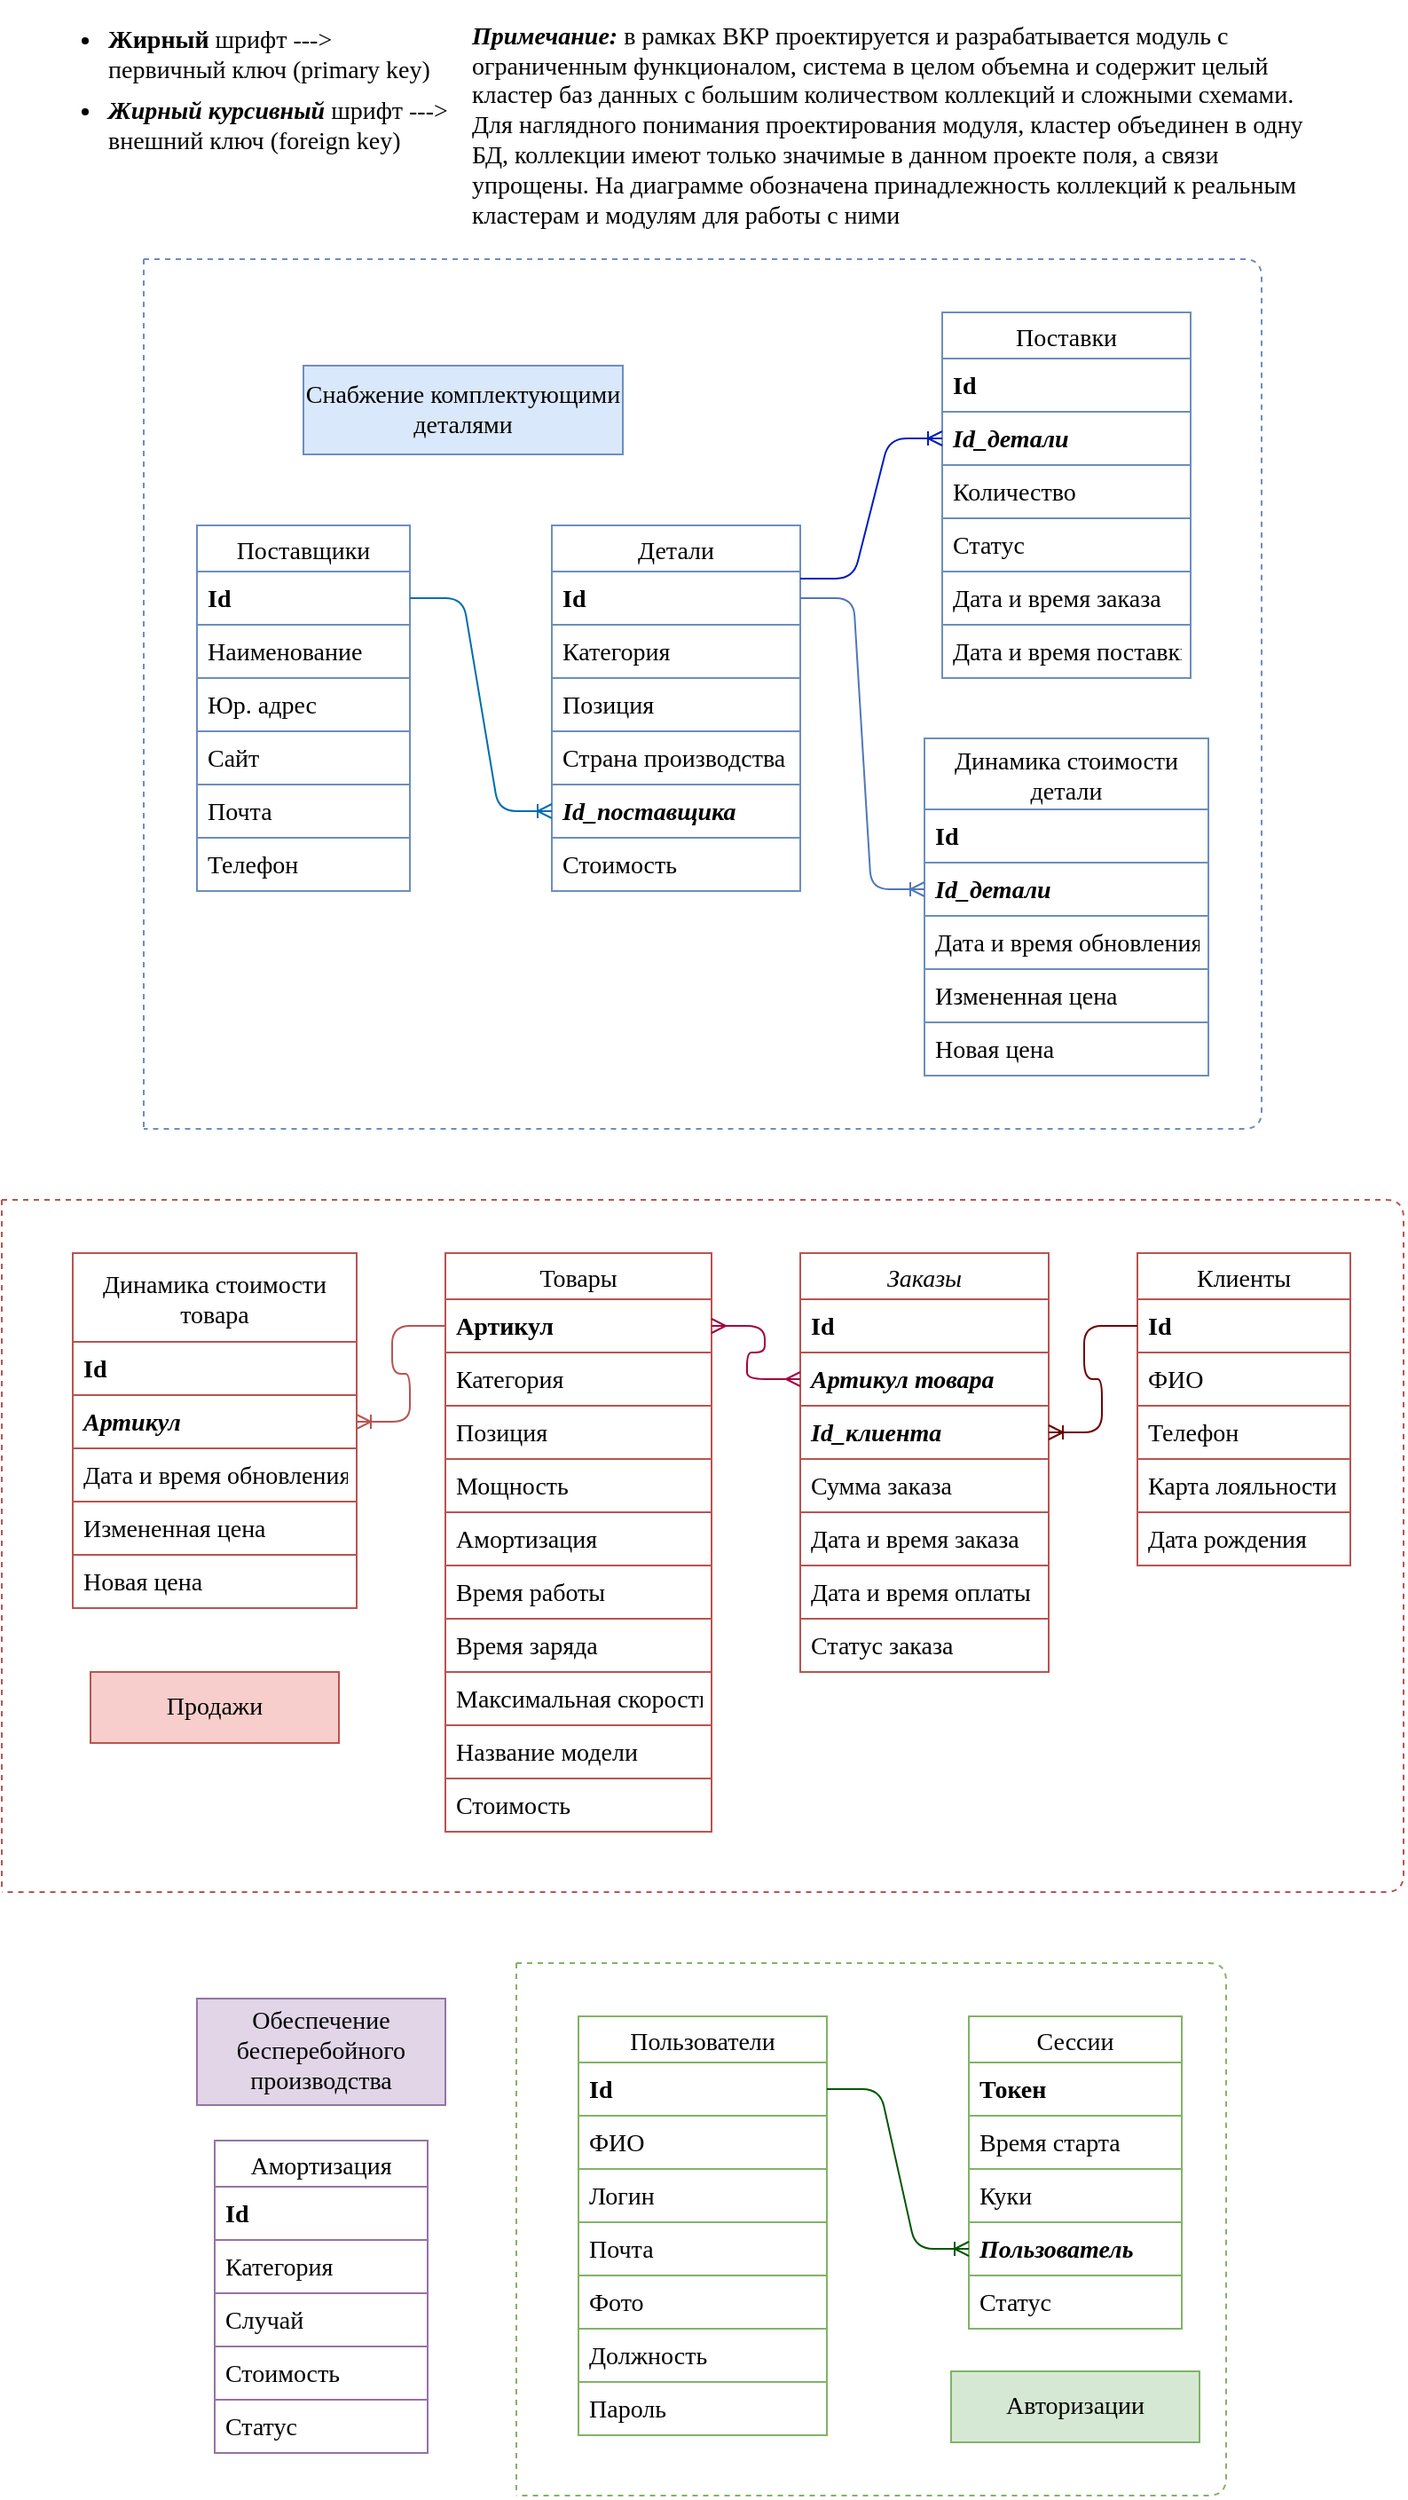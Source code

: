 <mxfile version="14.6.3" type="device"><diagram id="ulGkkuUPSYnQXJD4fXL6" name="Page-1"><mxGraphModel dx="2826" dy="2307" grid="1" gridSize="10" guides="1" tooltips="1" connect="1" arrows="1" fold="1" page="1" pageScale="1" pageWidth="827" pageHeight="1169" math="0" shadow="0"><root><mxCell id="0"/><mxCell id="1" parent="0"/><mxCell id="og6oJIIfs0MWU6UCFu6k-1" value="Детали" style="swimlane;fontStyle=0;childLayout=stackLayout;horizontal=1;startSize=26;horizontalStack=0;resizeParent=1;resizeParentMax=0;resizeLast=0;collapsible=1;marginBottom=0;align=center;fontSize=14;strokeColor=#6c8ebf;fillColor=none;fontFamily=Times New Roman;" vertex="1" parent="1"><mxGeometry x="240" y="150" width="140" height="206" as="geometry"/></mxCell><mxCell id="og6oJIIfs0MWU6UCFu6k-2" value="Id" style="text;strokeColor=#6c8ebf;spacingLeft=4;spacingRight=4;overflow=hidden;rotatable=0;points=[[0,0.5],[1,0.5]];portConstraint=eastwest;fontSize=14;fontStyle=1;fontFamily=Times New Roman;" vertex="1" parent="og6oJIIfs0MWU6UCFu6k-1"><mxGeometry y="26" width="140" height="30" as="geometry"/></mxCell><mxCell id="og6oJIIfs0MWU6UCFu6k-3" value="Категория" style="text;strokeColor=#6c8ebf;spacingLeft=4;spacingRight=4;overflow=hidden;rotatable=0;points=[[0,0.5],[1,0.5]];portConstraint=eastwest;fontSize=14;fontFamily=Times New Roman;" vertex="1" parent="og6oJIIfs0MWU6UCFu6k-1"><mxGeometry y="56" width="140" height="30" as="geometry"/></mxCell><mxCell id="og6oJIIfs0MWU6UCFu6k-5" value="Позиция" style="text;strokeColor=#6c8ebf;spacingLeft=4;spacingRight=4;overflow=hidden;rotatable=0;points=[[0,0.5],[1,0.5]];portConstraint=eastwest;fontSize=14;fontFamily=Times New Roman;" vertex="1" parent="og6oJIIfs0MWU6UCFu6k-1"><mxGeometry y="86" width="140" height="30" as="geometry"/></mxCell><mxCell id="og6oJIIfs0MWU6UCFu6k-6" value="Страна производства" style="text;strokeColor=#6c8ebf;spacingLeft=4;spacingRight=4;overflow=hidden;rotatable=0;points=[[0,0.5],[1,0.5]];portConstraint=eastwest;fontSize=14;fontFamily=Times New Roman;" vertex="1" parent="og6oJIIfs0MWU6UCFu6k-1"><mxGeometry y="116" width="140" height="30" as="geometry"/></mxCell><mxCell id="og6oJIIfs0MWU6UCFu6k-4" value="Id_поставщика" style="text;strokeColor=#6c8ebf;spacingLeft=4;spacingRight=4;overflow=hidden;rotatable=0;points=[[0,0.5],[1,0.5]];portConstraint=eastwest;fontSize=14;fontStyle=3;fontFamily=Times New Roman;" vertex="1" parent="og6oJIIfs0MWU6UCFu6k-1"><mxGeometry y="146" width="140" height="30" as="geometry"/></mxCell><mxCell id="og6oJIIfs0MWU6UCFu6k-7" value="Стоимость" style="text;strokeColor=#6c8ebf;spacingLeft=4;spacingRight=4;overflow=hidden;rotatable=0;points=[[0,0.5],[1,0.5]];portConstraint=eastwest;fontSize=14;fontFamily=Times New Roman;" vertex="1" parent="og6oJIIfs0MWU6UCFu6k-1"><mxGeometry y="176" width="140" height="30" as="geometry"/></mxCell><mxCell id="og6oJIIfs0MWU6UCFu6k-8" value="Поставщики" style="swimlane;fontStyle=0;childLayout=stackLayout;horizontal=1;startSize=26;horizontalStack=0;resizeParent=1;resizeParentMax=0;resizeLast=0;collapsible=1;marginBottom=0;align=center;fontSize=14;strokeColor=#6c8ebf;fillColor=none;fontFamily=Times New Roman;" vertex="1" parent="1"><mxGeometry x="40" y="150" width="120" height="206" as="geometry"/></mxCell><mxCell id="og6oJIIfs0MWU6UCFu6k-9" value="Id" style="text;strokeColor=#6c8ebf;spacingLeft=4;spacingRight=4;overflow=hidden;rotatable=0;points=[[0,0.5],[1,0.5]];portConstraint=eastwest;fontSize=14;fontStyle=1;fontFamily=Times New Roman;" vertex="1" parent="og6oJIIfs0MWU6UCFu6k-8"><mxGeometry y="26" width="120" height="30" as="geometry"/></mxCell><mxCell id="og6oJIIfs0MWU6UCFu6k-10" value="Наименование" style="text;strokeColor=#6c8ebf;spacingLeft=4;spacingRight=4;overflow=hidden;rotatable=0;points=[[0,0.5],[1,0.5]];portConstraint=eastwest;fontSize=14;fontFamily=Times New Roman;" vertex="1" parent="og6oJIIfs0MWU6UCFu6k-8"><mxGeometry y="56" width="120" height="30" as="geometry"/></mxCell><mxCell id="og6oJIIfs0MWU6UCFu6k-11" value="Юр. адрес" style="text;strokeColor=#6c8ebf;spacingLeft=4;spacingRight=4;overflow=hidden;rotatable=0;points=[[0,0.5],[1,0.5]];portConstraint=eastwest;fontSize=14;fontFamily=Times New Roman;" vertex="1" parent="og6oJIIfs0MWU6UCFu6k-8"><mxGeometry y="86" width="120" height="30" as="geometry"/></mxCell><mxCell id="og6oJIIfs0MWU6UCFu6k-12" value="Сайт" style="text;strokeColor=#6c8ebf;spacingLeft=4;spacingRight=4;overflow=hidden;rotatable=0;points=[[0,0.5],[1,0.5]];portConstraint=eastwest;fontSize=14;fontFamily=Times New Roman;" vertex="1" parent="og6oJIIfs0MWU6UCFu6k-8"><mxGeometry y="116" width="120" height="30" as="geometry"/></mxCell><mxCell id="og6oJIIfs0MWU6UCFu6k-13" value="Почта" style="text;strokeColor=#6c8ebf;spacingLeft=4;spacingRight=4;overflow=hidden;rotatable=0;points=[[0,0.5],[1,0.5]];portConstraint=eastwest;fontSize=14;fontFamily=Times New Roman;" vertex="1" parent="og6oJIIfs0MWU6UCFu6k-8"><mxGeometry y="146" width="120" height="30" as="geometry"/></mxCell><mxCell id="og6oJIIfs0MWU6UCFu6k-14" value="Телефон" style="text;strokeColor=#6c8ebf;spacingLeft=4;spacingRight=4;overflow=hidden;rotatable=0;points=[[0,0.5],[1,0.5]];portConstraint=eastwest;fontSize=14;fontFamily=Times New Roman;" vertex="1" parent="og6oJIIfs0MWU6UCFu6k-8"><mxGeometry y="176" width="120" height="30" as="geometry"/></mxCell><mxCell id="og6oJIIfs0MWU6UCFu6k-16" value="Поставки" style="swimlane;fontStyle=0;childLayout=stackLayout;horizontal=1;startSize=26;horizontalStack=0;resizeParent=1;resizeParentMax=0;resizeLast=0;collapsible=1;marginBottom=0;align=center;fontSize=14;strokeColor=#6c8ebf;fillColor=none;fontFamily=Times New Roman;" vertex="1" parent="1"><mxGeometry x="460" y="30" width="140" height="206" as="geometry"/></mxCell><mxCell id="og6oJIIfs0MWU6UCFu6k-17" value="Id" style="text;strokeColor=#6c8ebf;spacingLeft=4;spacingRight=4;overflow=hidden;rotatable=0;points=[[0,0.5],[1,0.5]];portConstraint=eastwest;fontSize=14;fontStyle=1;fontFamily=Times New Roman;" vertex="1" parent="og6oJIIfs0MWU6UCFu6k-16"><mxGeometry y="26" width="140" height="30" as="geometry"/></mxCell><mxCell id="og6oJIIfs0MWU6UCFu6k-18" value="Id_детали" style="text;strokeColor=#6c8ebf;spacingLeft=4;spacingRight=4;overflow=hidden;rotatable=0;points=[[0,0.5],[1,0.5]];portConstraint=eastwest;fontSize=14;fontStyle=3;fontFamily=Times New Roman;" vertex="1" parent="og6oJIIfs0MWU6UCFu6k-16"><mxGeometry y="56" width="140" height="30" as="geometry"/></mxCell><mxCell id="og6oJIIfs0MWU6UCFu6k-19" value="Количество" style="text;strokeColor=#6c8ebf;spacingLeft=4;spacingRight=4;overflow=hidden;rotatable=0;points=[[0,0.5],[1,0.5]];portConstraint=eastwest;fontSize=14;fontFamily=Times New Roman;" vertex="1" parent="og6oJIIfs0MWU6UCFu6k-16"><mxGeometry y="86" width="140" height="30" as="geometry"/></mxCell><mxCell id="og6oJIIfs0MWU6UCFu6k-20" value="Статус" style="text;strokeColor=#6c8ebf;spacingLeft=4;spacingRight=4;overflow=hidden;rotatable=0;points=[[0,0.5],[1,0.5]];portConstraint=eastwest;fontSize=14;fontFamily=Times New Roman;" vertex="1" parent="og6oJIIfs0MWU6UCFu6k-16"><mxGeometry y="116" width="140" height="30" as="geometry"/></mxCell><mxCell id="og6oJIIfs0MWU6UCFu6k-21" value="Дата и время заказа" style="text;strokeColor=#6c8ebf;spacingLeft=4;spacingRight=4;overflow=hidden;rotatable=0;points=[[0,0.5],[1,0.5]];portConstraint=eastwest;fontSize=14;fontFamily=Times New Roman;" vertex="1" parent="og6oJIIfs0MWU6UCFu6k-16"><mxGeometry y="146" width="140" height="30" as="geometry"/></mxCell><mxCell id="og6oJIIfs0MWU6UCFu6k-22" value="Дата и время поставки&#10;" style="text;strokeColor=#6c8ebf;spacingLeft=4;spacingRight=4;overflow=hidden;rotatable=0;points=[[0,0.5],[1,0.5]];portConstraint=eastwest;fontSize=14;fontFamily=Times New Roman;" vertex="1" parent="og6oJIIfs0MWU6UCFu6k-16"><mxGeometry y="176" width="140" height="30" as="geometry"/></mxCell><mxCell id="og6oJIIfs0MWU6UCFu6k-23" value="Клиенты" style="swimlane;fontStyle=0;childLayout=stackLayout;horizontal=1;startSize=26;horizontalStack=0;resizeParent=1;resizeParentMax=0;resizeLast=0;collapsible=1;marginBottom=0;align=center;fontSize=14;fillColor=none;strokeColor=#B85450;fontFamily=Times New Roman;" vertex="1" parent="1"><mxGeometry x="570" y="560" width="120" height="176" as="geometry"/></mxCell><mxCell id="og6oJIIfs0MWU6UCFu6k-24" value="Id" style="text;spacingLeft=4;spacingRight=4;overflow=hidden;rotatable=0;points=[[0,0.5],[1,0.5]];portConstraint=eastwest;fontSize=14;fontStyle=1;strokeColor=#B85450;fontFamily=Times New Roman;" vertex="1" parent="og6oJIIfs0MWU6UCFu6k-23"><mxGeometry y="26" width="120" height="30" as="geometry"/></mxCell><mxCell id="og6oJIIfs0MWU6UCFu6k-25" value="ФИО" style="text;spacingLeft=4;spacingRight=4;overflow=hidden;rotatable=0;points=[[0,0.5],[1,0.5]];portConstraint=eastwest;fontSize=14;strokeColor=#B85450;fontFamily=Times New Roman;" vertex="1" parent="og6oJIIfs0MWU6UCFu6k-23"><mxGeometry y="56" width="120" height="30" as="geometry"/></mxCell><mxCell id="og6oJIIfs0MWU6UCFu6k-26" value="Телефон" style="text;spacingLeft=4;spacingRight=4;overflow=hidden;rotatable=0;points=[[0,0.5],[1,0.5]];portConstraint=eastwest;fontSize=14;strokeColor=#B85450;fontFamily=Times New Roman;" vertex="1" parent="og6oJIIfs0MWU6UCFu6k-23"><mxGeometry y="86" width="120" height="30" as="geometry"/></mxCell><mxCell id="og6oJIIfs0MWU6UCFu6k-27" value="Карта лояльности" style="text;spacingLeft=4;spacingRight=4;overflow=hidden;rotatable=0;points=[[0,0.5],[1,0.5]];portConstraint=eastwest;fontSize=14;strokeColor=#B85450;fontFamily=Times New Roman;" vertex="1" parent="og6oJIIfs0MWU6UCFu6k-23"><mxGeometry y="116" width="120" height="30" as="geometry"/></mxCell><mxCell id="og6oJIIfs0MWU6UCFu6k-28" value="Дата рождения" style="text;spacingLeft=4;spacingRight=4;overflow=hidden;rotatable=0;points=[[0,0.5],[1,0.5]];portConstraint=eastwest;fontSize=14;strokeColor=#B85450;fontFamily=Times New Roman;" vertex="1" parent="og6oJIIfs0MWU6UCFu6k-23"><mxGeometry y="146" width="120" height="30" as="geometry"/></mxCell><mxCell id="og6oJIIfs0MWU6UCFu6k-30" value="Товары" style="swimlane;fontStyle=0;childLayout=stackLayout;horizontal=1;startSize=26;horizontalStack=0;resizeParent=1;resizeParentMax=0;resizeLast=0;collapsible=1;marginBottom=0;align=center;fontSize=14;fillColor=none;strokeColor=#B85450;fontFamily=Times New Roman;" vertex="1" parent="1"><mxGeometry x="180" y="560" width="150" height="326" as="geometry"/></mxCell><mxCell id="og6oJIIfs0MWU6UCFu6k-31" value="Артикул" style="text;spacingLeft=4;spacingRight=4;overflow=hidden;rotatable=0;points=[[0,0.5],[1,0.5]];portConstraint=eastwest;fontSize=14;fontStyle=1;strokeColor=#B85450;fontFamily=Times New Roman;" vertex="1" parent="og6oJIIfs0MWU6UCFu6k-30"><mxGeometry y="26" width="150" height="30" as="geometry"/></mxCell><mxCell id="og6oJIIfs0MWU6UCFu6k-32" value="Категория" style="text;spacingLeft=4;spacingRight=4;overflow=hidden;rotatable=0;points=[[0,0.5],[1,0.5]];portConstraint=eastwest;fontSize=14;strokeColor=#B85450;fontFamily=Times New Roman;" vertex="1" parent="og6oJIIfs0MWU6UCFu6k-30"><mxGeometry y="56" width="150" height="30" as="geometry"/></mxCell><mxCell id="og6oJIIfs0MWU6UCFu6k-33" value="Позиция" style="text;spacingLeft=4;spacingRight=4;overflow=hidden;rotatable=0;points=[[0,0.5],[1,0.5]];portConstraint=eastwest;fontSize=14;strokeColor=#B85450;fontFamily=Times New Roman;" vertex="1" parent="og6oJIIfs0MWU6UCFu6k-30"><mxGeometry y="86" width="150" height="30" as="geometry"/></mxCell><mxCell id="og6oJIIfs0MWU6UCFu6k-34" value="Мощность" style="text;spacingLeft=4;spacingRight=4;overflow=hidden;rotatable=0;points=[[0,0.5],[1,0.5]];portConstraint=eastwest;fontSize=14;strokeColor=#B85450;fontFamily=Times New Roman;" vertex="1" parent="og6oJIIfs0MWU6UCFu6k-30"><mxGeometry y="116" width="150" height="30" as="geometry"/></mxCell><mxCell id="og6oJIIfs0MWU6UCFu6k-35" value="Амортизация" style="text;spacingLeft=4;spacingRight=4;overflow=hidden;rotatable=0;points=[[0,0.5],[1,0.5]];portConstraint=eastwest;fontSize=14;strokeColor=#B85450;fontFamily=Times New Roman;" vertex="1" parent="og6oJIIfs0MWU6UCFu6k-30"><mxGeometry y="146" width="150" height="30" as="geometry"/></mxCell><mxCell id="og6oJIIfs0MWU6UCFu6k-36" value="Время работы " style="text;spacingLeft=4;spacingRight=4;overflow=hidden;rotatable=0;points=[[0,0.5],[1,0.5]];portConstraint=eastwest;fontSize=14;strokeColor=#B85450;fontFamily=Times New Roman;" vertex="1" parent="og6oJIIfs0MWU6UCFu6k-30"><mxGeometry y="176" width="150" height="30" as="geometry"/></mxCell><mxCell id="og6oJIIfs0MWU6UCFu6k-44" value="Время заряда" style="text;spacingLeft=4;spacingRight=4;overflow=hidden;rotatable=0;points=[[0,0.5],[1,0.5]];portConstraint=eastwest;fontSize=14;strokeColor=#B85450;fontFamily=Times New Roman;" vertex="1" parent="og6oJIIfs0MWU6UCFu6k-30"><mxGeometry y="206" width="150" height="30" as="geometry"/></mxCell><mxCell id="og6oJIIfs0MWU6UCFu6k-46" value="Максимальная скорость" style="text;spacingLeft=4;spacingRight=4;overflow=hidden;rotatable=0;points=[[0,0.5],[1,0.5]];portConstraint=eastwest;fontSize=14;strokeColor=#B85450;fontFamily=Times New Roman;" vertex="1" parent="og6oJIIfs0MWU6UCFu6k-30"><mxGeometry y="236" width="150" height="30" as="geometry"/></mxCell><mxCell id="og6oJIIfs0MWU6UCFu6k-45" value="Название модели" style="text;spacingLeft=4;spacingRight=4;overflow=hidden;rotatable=0;points=[[0,0.5],[1,0.5]];portConstraint=eastwest;fontSize=14;strokeColor=#B85450;fontFamily=Times New Roman;" vertex="1" parent="og6oJIIfs0MWU6UCFu6k-30"><mxGeometry y="266" width="150" height="30" as="geometry"/></mxCell><mxCell id="og6oJIIfs0MWU6UCFu6k-47" value="Стоимость" style="text;spacingLeft=4;spacingRight=4;overflow=hidden;rotatable=0;points=[[0,0.5],[1,0.5]];portConstraint=eastwest;fontSize=14;strokeColor=#B85450;fontFamily=Times New Roman;" vertex="1" parent="og6oJIIfs0MWU6UCFu6k-30"><mxGeometry y="296" width="150" height="30" as="geometry"/></mxCell><mxCell id="og6oJIIfs0MWU6UCFu6k-37" value="Заказы" style="swimlane;fontStyle=2;childLayout=stackLayout;horizontal=1;startSize=26;horizontalStack=0;resizeParent=1;resizeParentMax=0;resizeLast=0;collapsible=1;marginBottom=0;align=center;fontSize=14;fillColor=none;strokeColor=#B85450;fontFamily=Times New Roman;" vertex="1" parent="1"><mxGeometry x="380" y="560" width="140" height="236" as="geometry"/></mxCell><mxCell id="og6oJIIfs0MWU6UCFu6k-38" value="Id" style="text;spacingLeft=4;spacingRight=4;overflow=hidden;rotatable=0;points=[[0,0.5],[1,0.5]];portConstraint=eastwest;fontSize=14;fontStyle=1;strokeColor=#B85450;fontFamily=Times New Roman;" vertex="1" parent="og6oJIIfs0MWU6UCFu6k-37"><mxGeometry y="26" width="140" height="30" as="geometry"/></mxCell><mxCell id="og6oJIIfs0MWU6UCFu6k-39" value="Артикул товара" style="text;spacingLeft=4;spacingRight=4;overflow=hidden;rotatable=0;points=[[0,0.5],[1,0.5]];portConstraint=eastwest;fontSize=14;fontStyle=3;strokeColor=#B85450;fontFamily=Times New Roman;" vertex="1" parent="og6oJIIfs0MWU6UCFu6k-37"><mxGeometry y="56" width="140" height="30" as="geometry"/></mxCell><mxCell id="og6oJIIfs0MWU6UCFu6k-40" value="Id_клиента" style="text;spacingLeft=4;spacingRight=4;overflow=hidden;rotatable=0;points=[[0,0.5],[1,0.5]];portConstraint=eastwest;fontSize=14;fontStyle=3;strokeColor=#B85450;fontFamily=Times New Roman;" vertex="1" parent="og6oJIIfs0MWU6UCFu6k-37"><mxGeometry y="86" width="140" height="30" as="geometry"/></mxCell><mxCell id="og6oJIIfs0MWU6UCFu6k-48" value="Сумма заказа" style="text;spacingLeft=4;spacingRight=4;overflow=hidden;rotatable=0;points=[[0,0.5],[1,0.5]];portConstraint=eastwest;fontSize=14;strokeColor=#B85450;fontFamily=Times New Roman;" vertex="1" parent="og6oJIIfs0MWU6UCFu6k-37"><mxGeometry y="116" width="140" height="30" as="geometry"/></mxCell><mxCell id="og6oJIIfs0MWU6UCFu6k-41" value="Дата и время заказа" style="text;spacingLeft=4;spacingRight=4;overflow=hidden;rotatable=0;points=[[0,0.5],[1,0.5]];portConstraint=eastwest;fontSize=14;strokeColor=#B85450;fontFamily=Times New Roman;" vertex="1" parent="og6oJIIfs0MWU6UCFu6k-37"><mxGeometry y="146" width="140" height="30" as="geometry"/></mxCell><mxCell id="og6oJIIfs0MWU6UCFu6k-42" value="Дата и время оплаты" style="text;spacingLeft=4;spacingRight=4;overflow=hidden;rotatable=0;points=[[0,0.5],[1,0.5]];portConstraint=eastwest;fontSize=14;strokeColor=#B85450;fontFamily=Times New Roman;" vertex="1" parent="og6oJIIfs0MWU6UCFu6k-37"><mxGeometry y="176" width="140" height="30" as="geometry"/></mxCell><mxCell id="og6oJIIfs0MWU6UCFu6k-43" value="Статус заказа&#10;" style="text;spacingLeft=4;spacingRight=4;overflow=hidden;rotatable=0;points=[[0,0.5],[1,0.5]];portConstraint=eastwest;fontSize=14;strokeColor=#B85450;fontFamily=Times New Roman;" vertex="1" parent="og6oJIIfs0MWU6UCFu6k-37"><mxGeometry y="206" width="140" height="30" as="geometry"/></mxCell><mxCell id="og6oJIIfs0MWU6UCFu6k-49" value="Пользователи" style="swimlane;fontStyle=0;childLayout=stackLayout;horizontal=1;startSize=26;horizontalStack=0;resizeParent=1;resizeParentMax=0;resizeLast=0;collapsible=1;marginBottom=0;align=center;fontSize=14;strokeColor=#82b366;fillColor=none;fontFamily=Times New Roman;" vertex="1" parent="1"><mxGeometry x="255" y="990" width="140" height="236" as="geometry"/></mxCell><mxCell id="og6oJIIfs0MWU6UCFu6k-50" value="Id" style="text;strokeColor=#82b366;spacingLeft=4;spacingRight=4;overflow=hidden;rotatable=0;points=[[0,0.5],[1,0.5]];portConstraint=eastwest;fontSize=14;fontStyle=1;fontFamily=Times New Roman;" vertex="1" parent="og6oJIIfs0MWU6UCFu6k-49"><mxGeometry y="26" width="140" height="30" as="geometry"/></mxCell><mxCell id="og6oJIIfs0MWU6UCFu6k-51" value="ФИО" style="text;strokeColor=#82b366;spacingLeft=4;spacingRight=4;overflow=hidden;rotatable=0;points=[[0,0.5],[1,0.5]];portConstraint=eastwest;fontSize=14;fontFamily=Times New Roman;" vertex="1" parent="og6oJIIfs0MWU6UCFu6k-49"><mxGeometry y="56" width="140" height="30" as="geometry"/></mxCell><mxCell id="og6oJIIfs0MWU6UCFu6k-52" value="Логин" style="text;strokeColor=#82b366;spacingLeft=4;spacingRight=4;overflow=hidden;rotatable=0;points=[[0,0.5],[1,0.5]];portConstraint=eastwest;fontSize=14;fontFamily=Times New Roman;" vertex="1" parent="og6oJIIfs0MWU6UCFu6k-49"><mxGeometry y="86" width="140" height="30" as="geometry"/></mxCell><mxCell id="og6oJIIfs0MWU6UCFu6k-70" value="Почта" style="text;strokeColor=#82b366;spacingLeft=4;spacingRight=4;overflow=hidden;rotatable=0;points=[[0,0.5],[1,0.5]];portConstraint=eastwest;fontSize=14;fontFamily=Times New Roman;" vertex="1" parent="og6oJIIfs0MWU6UCFu6k-49"><mxGeometry y="116" width="140" height="30" as="geometry"/></mxCell><mxCell id="og6oJIIfs0MWU6UCFu6k-53" value="Фото" style="text;strokeColor=#82b366;spacingLeft=4;spacingRight=4;overflow=hidden;rotatable=0;points=[[0,0.5],[1,0.5]];portConstraint=eastwest;fontSize=14;fontFamily=Times New Roman;" vertex="1" parent="og6oJIIfs0MWU6UCFu6k-49"><mxGeometry y="146" width="140" height="30" as="geometry"/></mxCell><mxCell id="og6oJIIfs0MWU6UCFu6k-54" value="Должность" style="text;strokeColor=#82b366;spacingLeft=4;spacingRight=4;overflow=hidden;rotatable=0;points=[[0,0.5],[1,0.5]];portConstraint=eastwest;fontSize=14;fontFamily=Times New Roman;" vertex="1" parent="og6oJIIfs0MWU6UCFu6k-49"><mxGeometry y="176" width="140" height="30" as="geometry"/></mxCell><mxCell id="og6oJIIfs0MWU6UCFu6k-55" value="Пароль" style="text;strokeColor=#82b366;spacingLeft=4;spacingRight=4;overflow=hidden;rotatable=0;points=[[0,0.5],[1,0.5]];portConstraint=eastwest;fontSize=14;fontFamily=Times New Roman;" vertex="1" parent="og6oJIIfs0MWU6UCFu6k-49"><mxGeometry y="206" width="140" height="30" as="geometry"/></mxCell><mxCell id="og6oJIIfs0MWU6UCFu6k-56" value="Амортизация" style="swimlane;fontStyle=0;childLayout=stackLayout;horizontal=1;startSize=26;horizontalStack=0;resizeParent=1;resizeParentMax=0;resizeLast=0;collapsible=1;marginBottom=0;align=center;fontSize=14;strokeColor=#9673a6;fillColor=none;fontFamily=Times New Roman;" vertex="1" parent="1"><mxGeometry x="50" y="1060" width="120" height="176" as="geometry"/></mxCell><mxCell id="og6oJIIfs0MWU6UCFu6k-57" value="Id" style="text;strokeColor=#9673a6;spacingLeft=4;spacingRight=4;overflow=hidden;rotatable=0;points=[[0,0.5],[1,0.5]];portConstraint=eastwest;fontSize=14;fontStyle=1;fontFamily=Times New Roman;" vertex="1" parent="og6oJIIfs0MWU6UCFu6k-56"><mxGeometry y="26" width="120" height="30" as="geometry"/></mxCell><mxCell id="og6oJIIfs0MWU6UCFu6k-58" value="Категория" style="text;strokeColor=#9673a6;spacingLeft=4;spacingRight=4;overflow=hidden;rotatable=0;points=[[0,0.5],[1,0.5]];portConstraint=eastwest;fontSize=14;fontFamily=Times New Roman;" vertex="1" parent="og6oJIIfs0MWU6UCFu6k-56"><mxGeometry y="56" width="120" height="30" as="geometry"/></mxCell><mxCell id="og6oJIIfs0MWU6UCFu6k-59" value="Случай" style="text;strokeColor=#9673a6;spacingLeft=4;spacingRight=4;overflow=hidden;rotatable=0;points=[[0,0.5],[1,0.5]];portConstraint=eastwest;fontSize=14;fontFamily=Times New Roman;" vertex="1" parent="og6oJIIfs0MWU6UCFu6k-56"><mxGeometry y="86" width="120" height="30" as="geometry"/></mxCell><mxCell id="og6oJIIfs0MWU6UCFu6k-60" value="Стоимость" style="text;strokeColor=#9673a6;spacingLeft=4;spacingRight=4;overflow=hidden;rotatable=0;points=[[0,0.5],[1,0.5]];portConstraint=eastwest;fontSize=14;fontFamily=Times New Roman;" vertex="1" parent="og6oJIIfs0MWU6UCFu6k-56"><mxGeometry y="116" width="120" height="30" as="geometry"/></mxCell><mxCell id="og6oJIIfs0MWU6UCFu6k-61" value="Статус" style="text;strokeColor=#9673a6;spacingLeft=4;spacingRight=4;overflow=hidden;rotatable=0;points=[[0,0.5],[1,0.5]];portConstraint=eastwest;fontSize=14;fontFamily=Times New Roman;" vertex="1" parent="og6oJIIfs0MWU6UCFu6k-56"><mxGeometry y="146" width="120" height="30" as="geometry"/></mxCell><mxCell id="og6oJIIfs0MWU6UCFu6k-63" value="Сессии" style="swimlane;fontStyle=0;childLayout=stackLayout;horizontal=1;startSize=26;horizontalStack=0;resizeParent=1;resizeParentMax=0;resizeLast=0;collapsible=1;marginBottom=0;align=center;fontSize=14;strokeColor=#82b366;fillColor=none;fontFamily=Times New Roman;" vertex="1" parent="1"><mxGeometry x="475" y="990" width="120" height="176" as="geometry"/></mxCell><mxCell id="og6oJIIfs0MWU6UCFu6k-64" value="Токен" style="text;strokeColor=#82b366;spacingLeft=4;spacingRight=4;overflow=hidden;rotatable=0;points=[[0,0.5],[1,0.5]];portConstraint=eastwest;fontSize=14;fontStyle=1;fontFamily=Times New Roman;" vertex="1" parent="og6oJIIfs0MWU6UCFu6k-63"><mxGeometry y="26" width="120" height="30" as="geometry"/></mxCell><mxCell id="og6oJIIfs0MWU6UCFu6k-65" value="Время старта" style="text;strokeColor=#82b366;spacingLeft=4;spacingRight=4;overflow=hidden;rotatable=0;points=[[0,0.5],[1,0.5]];portConstraint=eastwest;fontSize=14;fontFamily=Times New Roman;" vertex="1" parent="og6oJIIfs0MWU6UCFu6k-63"><mxGeometry y="56" width="120" height="30" as="geometry"/></mxCell><mxCell id="og6oJIIfs0MWU6UCFu6k-66" value="Куки" style="text;strokeColor=#82b366;spacingLeft=4;spacingRight=4;overflow=hidden;rotatable=0;points=[[0,0.5],[1,0.5]];portConstraint=eastwest;fontSize=14;fontFamily=Times New Roman;" vertex="1" parent="og6oJIIfs0MWU6UCFu6k-63"><mxGeometry y="86" width="120" height="30" as="geometry"/></mxCell><mxCell id="og6oJIIfs0MWU6UCFu6k-67" value="Пользователь" style="text;strokeColor=#82b366;spacingLeft=4;spacingRight=4;overflow=hidden;rotatable=0;points=[[0,0.5],[1,0.5]];portConstraint=eastwest;fontSize=14;fontStyle=3;fontFamily=Times New Roman;" vertex="1" parent="og6oJIIfs0MWU6UCFu6k-63"><mxGeometry y="116" width="120" height="30" as="geometry"/></mxCell><mxCell id="og6oJIIfs0MWU6UCFu6k-68" value="Статус" style="text;strokeColor=#82b366;spacingLeft=4;spacingRight=4;overflow=hidden;rotatable=0;points=[[0,0.5],[1,0.5]];portConstraint=eastwest;fontSize=14;fontFamily=Times New Roman;" vertex="1" parent="og6oJIIfs0MWU6UCFu6k-63"><mxGeometry y="146" width="120" height="30" as="geometry"/></mxCell><mxCell id="og6oJIIfs0MWU6UCFu6k-71" value="&lt;ul style=&quot;font-size: 14px;&quot;&gt;&lt;li style=&quot;font-size: 14px;&quot;&gt;&lt;b style=&quot;font-size: 14px;&quot;&gt;Жирный &lt;/b&gt;шрифт ---&amp;gt; первичный ключ (primary key)&lt;/li&gt;&lt;/ul&gt;" style="text;html=1;strokeColor=none;fillColor=none;align=left;verticalAlign=middle;whiteSpace=wrap;rounded=0;fontFamily=Times New Roman;fontSize=14;" vertex="1" parent="1"><mxGeometry x="-52.5" y="-140" width="225" height="50" as="geometry"/></mxCell><mxCell id="og6oJIIfs0MWU6UCFu6k-74" value="&lt;ul style=&quot;font-size: 14px;&quot;&gt;&lt;li style=&quot;font-size: 14px;&quot;&gt;&lt;b style=&quot;font-size: 14px;&quot;&gt;&lt;i style=&quot;font-size: 14px;&quot;&gt;Жирный курсивный &lt;/i&gt;&lt;/b&gt;шрифт ---&amp;gt; внешний ключ (foreign key)&lt;/li&gt;&lt;/ul&gt;" style="text;html=1;strokeColor=none;fillColor=none;align=left;verticalAlign=middle;whiteSpace=wrap;rounded=0;fontFamily=Times New Roman;fontSize=14;" vertex="1" parent="1"><mxGeometry x="-52.5" y="-100" width="250" height="50" as="geometry"/></mxCell><mxCell id="og6oJIIfs0MWU6UCFu6k-77" value="" style="endArrow=none;dashed=1;html=1;fillColor=#dae8fc;strokeColor=#6c8ebf;fontFamily=Times New Roman;fontSize=14;" edge="1" parent="1"><mxGeometry width="50" height="50" relative="1" as="geometry"><mxPoint x="10" as="sourcePoint"/><mxPoint x="10" y="490" as="targetPoint"/><Array as="points"><mxPoint x="640"/><mxPoint x="640" y="490"/><mxPoint x="320" y="490"/></Array></mxGeometry></mxCell><mxCell id="og6oJIIfs0MWU6UCFu6k-78" value="" style="endArrow=none;dashed=1;html=1;fillColor=#f8cecc;strokeColor=#b85450;fontFamily=Times New Roman;fontSize=14;" edge="1" parent="1"><mxGeometry width="50" height="50" relative="1" as="geometry"><mxPoint x="-70" y="530" as="sourcePoint"/><mxPoint x="-70" y="920" as="targetPoint"/><Array as="points"><mxPoint x="720" y="530"/><mxPoint x="720" y="920"/></Array></mxGeometry></mxCell><mxCell id="og6oJIIfs0MWU6UCFu6k-79" value="" style="endArrow=none;dashed=1;html=1;fillColor=#dae8fc;strokeColor=#6c8ebf;fontFamily=Times New Roman;fontSize=14;" edge="1" parent="1"><mxGeometry width="50" height="50" relative="1" as="geometry"><mxPoint x="10" as="sourcePoint"/><mxPoint x="10" y="490" as="targetPoint"/></mxGeometry></mxCell><mxCell id="og6oJIIfs0MWU6UCFu6k-80" value="" style="endArrow=none;dashed=1;html=1;fillColor=#f8cecc;strokeColor=#b85450;fontFamily=Times New Roman;fontSize=14;" edge="1" parent="1"><mxGeometry width="50" height="50" relative="1" as="geometry"><mxPoint x="-70" y="530" as="sourcePoint"/><mxPoint x="-70" y="920" as="targetPoint"/></mxGeometry></mxCell><mxCell id="og6oJIIfs0MWU6UCFu6k-81" value="" style="endArrow=none;dashed=1;html=1;fillColor=#d5e8d4;strokeColor=#82b366;fontFamily=Times New Roman;fontSize=14;" edge="1" parent="1"><mxGeometry width="50" height="50" relative="1" as="geometry"><mxPoint x="220" y="960" as="sourcePoint"/><mxPoint x="220" y="1260" as="targetPoint"/><Array as="points"><mxPoint x="620" y="960"/><mxPoint x="620" y="1260"/></Array></mxGeometry></mxCell><mxCell id="og6oJIIfs0MWU6UCFu6k-82" value="" style="endArrow=none;dashed=1;html=1;fillColor=#d5e8d4;strokeColor=#82b366;fontFamily=Times New Roman;fontSize=14;" edge="1" parent="1"><mxGeometry width="50" height="50" relative="1" as="geometry"><mxPoint x="220" y="960" as="sourcePoint"/><mxPoint x="220" y="1260" as="targetPoint"/></mxGeometry></mxCell><mxCell id="og6oJIIfs0MWU6UCFu6k-83" value="Снабжение комплектующими деталями" style="text;html=1;strokeColor=#6c8ebf;fillColor=#dae8fc;align=center;verticalAlign=middle;whiteSpace=wrap;rounded=0;fontFamily=Times New Roman;fontSize=14;" vertex="1" parent="1"><mxGeometry x="100" y="60" width="180" height="50" as="geometry"/></mxCell><mxCell id="og6oJIIfs0MWU6UCFu6k-84" value="Продажи" style="text;html=1;strokeColor=#b85450;fillColor=#f8cecc;align=center;verticalAlign=middle;whiteSpace=wrap;rounded=0;fontFamily=Times New Roman;fontSize=14;" vertex="1" parent="1"><mxGeometry x="-20" y="796" width="140" height="40" as="geometry"/></mxCell><mxCell id="og6oJIIfs0MWU6UCFu6k-85" value="Авторизации" style="text;html=1;strokeColor=#82b366;fillColor=#d5e8d4;align=center;verticalAlign=middle;whiteSpace=wrap;rounded=0;fontFamily=Times New Roman;fontSize=14;" vertex="1" parent="1"><mxGeometry x="465" y="1190" width="140" height="40" as="geometry"/></mxCell><mxCell id="og6oJIIfs0MWU6UCFu6k-86" value="Обеспечение бесперебойного производства" style="text;html=1;strokeColor=#9673a6;fillColor=#e1d5e7;align=center;verticalAlign=middle;whiteSpace=wrap;rounded=0;fontFamily=Times New Roman;fontSize=14;" vertex="1" parent="1"><mxGeometry x="40" y="980" width="140" height="60" as="geometry"/></mxCell><mxCell id="og6oJIIfs0MWU6UCFu6k-87" value="" style="edgeStyle=entityRelationEdgeStyle;fontSize=14;html=1;endArrow=ERoneToMany;exitX=1;exitY=0.5;exitDx=0;exitDy=0;entryX=0;entryY=0.5;entryDx=0;entryDy=0;fillColor=#1ba1e2;strokeColor=#006EAF;fontFamily=Times New Roman;" edge="1" parent="1" source="og6oJIIfs0MWU6UCFu6k-9" target="og6oJIIfs0MWU6UCFu6k-4"><mxGeometry width="100" height="100" relative="1" as="geometry"><mxPoint x="260" y="560" as="sourcePoint"/><mxPoint x="360" y="460" as="targetPoint"/></mxGeometry></mxCell><mxCell id="og6oJIIfs0MWU6UCFu6k-88" value="" style="edgeStyle=entityRelationEdgeStyle;fontSize=14;html=1;endArrow=ERoneToMany;entryX=0;entryY=0.5;entryDx=0;entryDy=0;fillColor=#0050ef;strokeColor=#001DBC;fontFamily=Times New Roman;" edge="1" parent="1" target="og6oJIIfs0MWU6UCFu6k-18"><mxGeometry width="100" height="100" relative="1" as="geometry"><mxPoint x="380" y="180" as="sourcePoint"/><mxPoint x="360" y="460" as="targetPoint"/></mxGeometry></mxCell><mxCell id="og6oJIIfs0MWU6UCFu6k-89" value="" style="edgeStyle=entityRelationEdgeStyle;fontSize=14;html=1;endArrow=ERoneToMany;exitX=0;exitY=0.5;exitDx=0;exitDy=0;entryX=1;entryY=0.5;entryDx=0;entryDy=0;fillColor=#a20025;strokeColor=#6F0000;fontFamily=Times New Roman;" edge="1" parent="1" source="og6oJIIfs0MWU6UCFu6k-24" target="og6oJIIfs0MWU6UCFu6k-40"><mxGeometry width="100" height="100" relative="1" as="geometry"><mxPoint x="425" y="780" as="sourcePoint"/><mxPoint x="525" y="680" as="targetPoint"/></mxGeometry></mxCell><mxCell id="og6oJIIfs0MWU6UCFu6k-90" value="" style="edgeStyle=entityRelationEdgeStyle;fontSize=14;html=1;endArrow=ERmany;startArrow=ERmany;exitX=1;exitY=0.5;exitDx=0;exitDy=0;entryX=0;entryY=0.5;entryDx=0;entryDy=0;fillColor=#d80073;strokeColor=#A50040;fontFamily=Times New Roman;" edge="1" parent="1" source="og6oJIIfs0MWU6UCFu6k-31" target="og6oJIIfs0MWU6UCFu6k-39"><mxGeometry width="100" height="100" relative="1" as="geometry"><mxPoint x="425" y="780" as="sourcePoint"/><mxPoint x="525" y="680" as="targetPoint"/></mxGeometry></mxCell><mxCell id="og6oJIIfs0MWU6UCFu6k-91" value="" style="edgeStyle=entityRelationEdgeStyle;fontSize=14;html=1;endArrow=ERoneToMany;exitX=1;exitY=0.5;exitDx=0;exitDy=0;entryX=0;entryY=0.5;entryDx=0;entryDy=0;fillColor=#008a00;strokeColor=#005700;fontFamily=Times New Roman;" edge="1" parent="1" source="og6oJIIfs0MWU6UCFu6k-50" target="og6oJIIfs0MWU6UCFu6k-67"><mxGeometry width="100" height="100" relative="1" as="geometry"><mxPoint x="310" y="1200" as="sourcePoint"/><mxPoint x="410" y="1100" as="targetPoint"/></mxGeometry></mxCell><mxCell id="og6oJIIfs0MWU6UCFu6k-92" value="&lt;b style=&quot;font-size: 14px;&quot;&gt;&lt;i style=&quot;font-size: 14px;&quot;&gt;Примечание:&lt;/i&gt;&lt;/b&gt; в рамках ВКР проектируется и разрабатывается модуль с ограниченным функционалом, система в целом объемна и содержит целый кластер баз данных с большим количеством коллекций и сложными схемами. Для наглядного понимания проектирования модуля, кластер объединен в одну БД, коллекции имеют только значимые в данном проекте поля, а связи упрощены. На диаграмме обозначена принадлежность коллекций к реальным кластерам и модулям для работы с ними&amp;nbsp; &amp;nbsp;" style="text;html=1;strokeColor=none;fillColor=none;align=left;verticalAlign=middle;whiteSpace=wrap;rounded=0;fontFamily=Times New Roman;fontSize=14;" vertex="1" parent="1"><mxGeometry x="192.5" y="-120" width="480" height="90" as="geometry"/></mxCell><mxCell id="og6oJIIfs0MWU6UCFu6k-93" value="Динамика стоимости &#10;детали" style="swimlane;fontStyle=0;childLayout=stackLayout;horizontal=1;startSize=40;horizontalStack=0;resizeParent=1;resizeParentMax=0;resizeLast=0;collapsible=1;marginBottom=0;align=center;fontSize=14;strokeColor=#6c8ebf;fillColor=none;fontFamily=Times New Roman;" vertex="1" parent="1"><mxGeometry x="450" y="270" width="160" height="190" as="geometry"/></mxCell><mxCell id="og6oJIIfs0MWU6UCFu6k-94" value="Id" style="text;strokeColor=#6c8ebf;spacingLeft=4;spacingRight=4;overflow=hidden;rotatable=0;points=[[0,0.5],[1,0.5]];portConstraint=eastwest;fontSize=14;fontStyle=1;fontFamily=Times New Roman;" vertex="1" parent="og6oJIIfs0MWU6UCFu6k-93"><mxGeometry y="40" width="160" height="30" as="geometry"/></mxCell><mxCell id="og6oJIIfs0MWU6UCFu6k-95" value="Id_детали" style="text;strokeColor=#6c8ebf;spacingLeft=4;spacingRight=4;overflow=hidden;rotatable=0;points=[[0,0.5],[1,0.5]];portConstraint=eastwest;fontSize=14;fontFamily=Times New Roman;fontStyle=3" vertex="1" parent="og6oJIIfs0MWU6UCFu6k-93"><mxGeometry y="70" width="160" height="30" as="geometry"/></mxCell><mxCell id="og6oJIIfs0MWU6UCFu6k-96" value="Дата и время обновления" style="text;strokeColor=#6c8ebf;spacingLeft=4;spacingRight=4;overflow=hidden;rotatable=0;points=[[0,0.5],[1,0.5]];portConstraint=eastwest;fontSize=14;fontFamily=Times New Roman;" vertex="1" parent="og6oJIIfs0MWU6UCFu6k-93"><mxGeometry y="100" width="160" height="30" as="geometry"/></mxCell><mxCell id="og6oJIIfs0MWU6UCFu6k-97" value="Измененная цена" style="text;strokeColor=#6c8ebf;spacingLeft=4;spacingRight=4;overflow=hidden;rotatable=0;points=[[0,0.5],[1,0.5]];portConstraint=eastwest;fontSize=14;fontFamily=Times New Roman;" vertex="1" parent="og6oJIIfs0MWU6UCFu6k-93"><mxGeometry y="130" width="160" height="30" as="geometry"/></mxCell><mxCell id="og6oJIIfs0MWU6UCFu6k-98" value="Новая цена" style="text;strokeColor=#6c8ebf;spacingLeft=4;spacingRight=4;overflow=hidden;rotatable=0;points=[[0,0.5],[1,0.5]];portConstraint=eastwest;fontSize=14;fontStyle=0;fontFamily=Times New Roman;" vertex="1" parent="og6oJIIfs0MWU6UCFu6k-93"><mxGeometry y="160" width="160" height="30" as="geometry"/></mxCell><mxCell id="og6oJIIfs0MWU6UCFu6k-100" value="Динамика стоимости &#10;товара" style="swimlane;fontStyle=0;childLayout=stackLayout;horizontal=1;startSize=50;horizontalStack=0;resizeParent=1;resizeParentMax=0;resizeLast=0;collapsible=1;marginBottom=0;align=center;fontSize=14;strokeColor=#b85450;fontFamily=Times New Roman;fillColor=none;" vertex="1" parent="1"><mxGeometry x="-30" y="560" width="160" height="200" as="geometry"/></mxCell><mxCell id="og6oJIIfs0MWU6UCFu6k-101" value="Id" style="text;strokeColor=#b85450;spacingLeft=4;spacingRight=4;overflow=hidden;rotatable=0;points=[[0,0.5],[1,0.5]];portConstraint=eastwest;fontSize=14;fontStyle=1;fontFamily=Times New Roman;" vertex="1" parent="og6oJIIfs0MWU6UCFu6k-100"><mxGeometry y="50" width="160" height="30" as="geometry"/></mxCell><mxCell id="og6oJIIfs0MWU6UCFu6k-102" value="Артикул " style="text;strokeColor=#b85450;spacingLeft=4;spacingRight=4;overflow=hidden;rotatable=0;points=[[0,0.5],[1,0.5]];portConstraint=eastwest;fontSize=14;fontFamily=Times New Roman;fontStyle=3;" vertex="1" parent="og6oJIIfs0MWU6UCFu6k-100"><mxGeometry y="80" width="160" height="30" as="geometry"/></mxCell><mxCell id="og6oJIIfs0MWU6UCFu6k-103" value="Дата и время обновления" style="text;strokeColor=#b85450;spacingLeft=4;spacingRight=4;overflow=hidden;rotatable=0;points=[[0,0.5],[1,0.5]];portConstraint=eastwest;fontSize=14;fontFamily=Times New Roman;" vertex="1" parent="og6oJIIfs0MWU6UCFu6k-100"><mxGeometry y="110" width="160" height="30" as="geometry"/></mxCell><mxCell id="og6oJIIfs0MWU6UCFu6k-104" value="Измененная цена" style="text;strokeColor=#b85450;spacingLeft=4;spacingRight=4;overflow=hidden;rotatable=0;points=[[0,0.5],[1,0.5]];portConstraint=eastwest;fontSize=14;fontFamily=Times New Roman;" vertex="1" parent="og6oJIIfs0MWU6UCFu6k-100"><mxGeometry y="140" width="160" height="30" as="geometry"/></mxCell><mxCell id="og6oJIIfs0MWU6UCFu6k-105" value="Новая цена" style="text;strokeColor=#b85450;spacingLeft=4;spacingRight=4;overflow=hidden;rotatable=0;points=[[0,0.5],[1,0.5]];portConstraint=eastwest;fontSize=14;fontStyle=0;fontFamily=Times New Roman;" vertex="1" parent="og6oJIIfs0MWU6UCFu6k-100"><mxGeometry y="170" width="160" height="30" as="geometry"/></mxCell><mxCell id="og6oJIIfs0MWU6UCFu6k-108" value="" style="edgeStyle=entityRelationEdgeStyle;fontSize=12;html=1;endArrow=ERoneToMany;fontFamily=Times New Roman;entryX=0;entryY=0.5;entryDx=0;entryDy=0;exitX=1;exitY=0.5;exitDx=0;exitDy=0;fillColor=#0050ef;strokeColor=#4F77BC;" edge="1" parent="1" source="og6oJIIfs0MWU6UCFu6k-2" target="og6oJIIfs0MWU6UCFu6k-95"><mxGeometry width="100" height="100" relative="1" as="geometry"><mxPoint x="180" y="150" as="sourcePoint"/><mxPoint x="270" y="40" as="targetPoint"/></mxGeometry></mxCell><mxCell id="og6oJIIfs0MWU6UCFu6k-110" value="" style="edgeStyle=entityRelationEdgeStyle;fontSize=12;html=1;endArrow=ERoneToMany;fontFamily=Times New Roman;strokeColor=#b85450;exitX=0;exitY=0.5;exitDx=0;exitDy=0;entryX=1;entryY=0.5;entryDx=0;entryDy=0;gradientColor=#ea6b66;fillColor=#f8cecc;" edge="1" parent="1" source="og6oJIIfs0MWU6UCFu6k-31" target="og6oJIIfs0MWU6UCFu6k-102"><mxGeometry width="100" height="100" relative="1" as="geometry"><mxPoint x="640" y="740" as="sourcePoint"/><mxPoint x="740" y="640" as="targetPoint"/></mxGeometry></mxCell></root></mxGraphModel></diagram></mxfile>